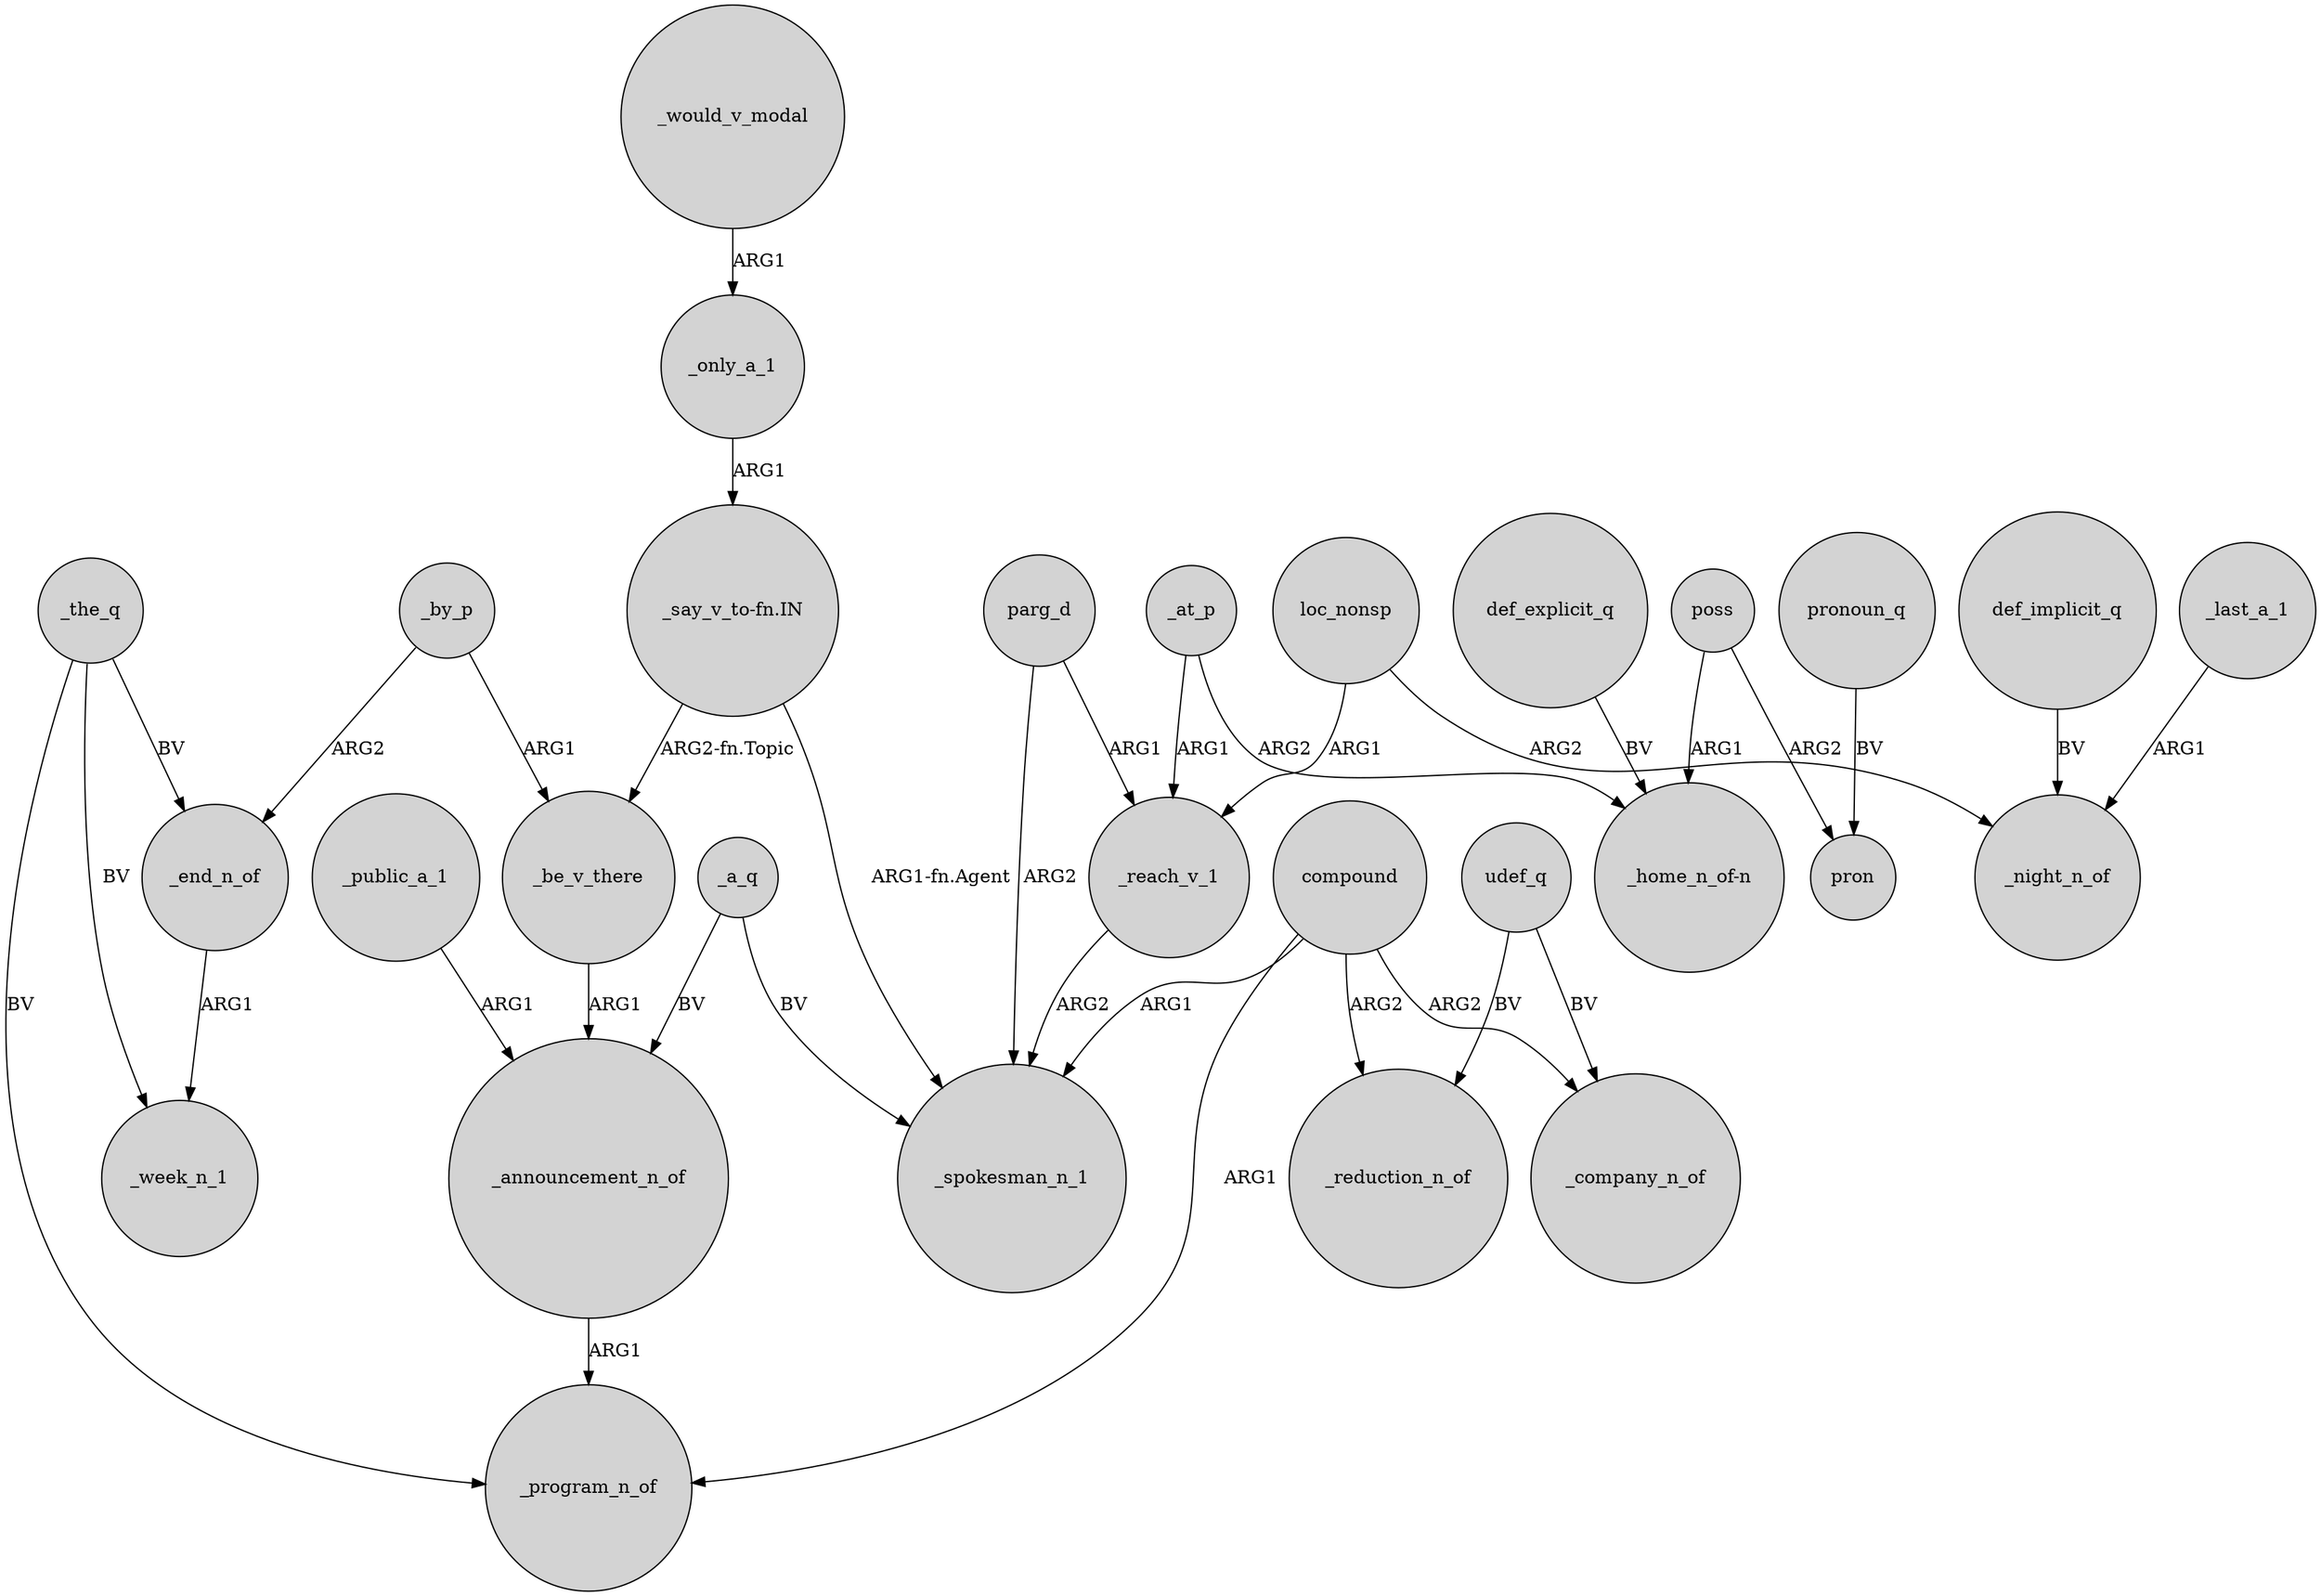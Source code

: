 digraph {
	node [shape=circle style=filled]
	loc_nonsp -> _reach_v_1 [label=ARG1]
	_at_p -> _reach_v_1 [label=ARG1]
	def_implicit_q -> _night_n_of [label=BV]
	_end_n_of -> _week_n_1 [label=ARG1]
	_at_p -> "_home_n_of-n" [label=ARG2]
	poss -> pron [label=ARG2]
	parg_d -> _reach_v_1 [label=ARG1]
	_only_a_1 -> "_say_v_to-fn.IN" [label=ARG1]
	_the_q -> _end_n_of [label=BV]
	compound -> _reduction_n_of [label=ARG2]
	poss -> "_home_n_of-n" [label=ARG1]
	udef_q -> _reduction_n_of [label=BV]
	parg_d -> _spokesman_n_1 [label=ARG2]
	compound -> _company_n_of [label=ARG2]
	_reach_v_1 -> _spokesman_n_1 [label=ARG2]
	_by_p -> _end_n_of [label=ARG2]
	"_say_v_to-fn.IN" -> _spokesman_n_1 [label="ARG1-fn.Agent"]
	pronoun_q -> pron [label=BV]
	_would_v_modal -> _only_a_1 [label=ARG1]
	compound -> _spokesman_n_1 [label=ARG1]
	_be_v_there -> _announcement_n_of [label=ARG1]
	_a_q -> _announcement_n_of [label=BV]
	_the_q -> _program_n_of [label=BV]
	"_say_v_to-fn.IN" -> _be_v_there [label="ARG2-fn.Topic"]
	_the_q -> _week_n_1 [label=BV]
	_by_p -> _be_v_there [label=ARG1]
	_announcement_n_of -> _program_n_of [label=ARG1]
	def_explicit_q -> "_home_n_of-n" [label=BV]
	loc_nonsp -> _night_n_of [label=ARG2]
	_public_a_1 -> _announcement_n_of [label=ARG1]
	compound -> _program_n_of [label=ARG1]
	_a_q -> _spokesman_n_1 [label=BV]
	udef_q -> _company_n_of [label=BV]
	_last_a_1 -> _night_n_of [label=ARG1]
}
